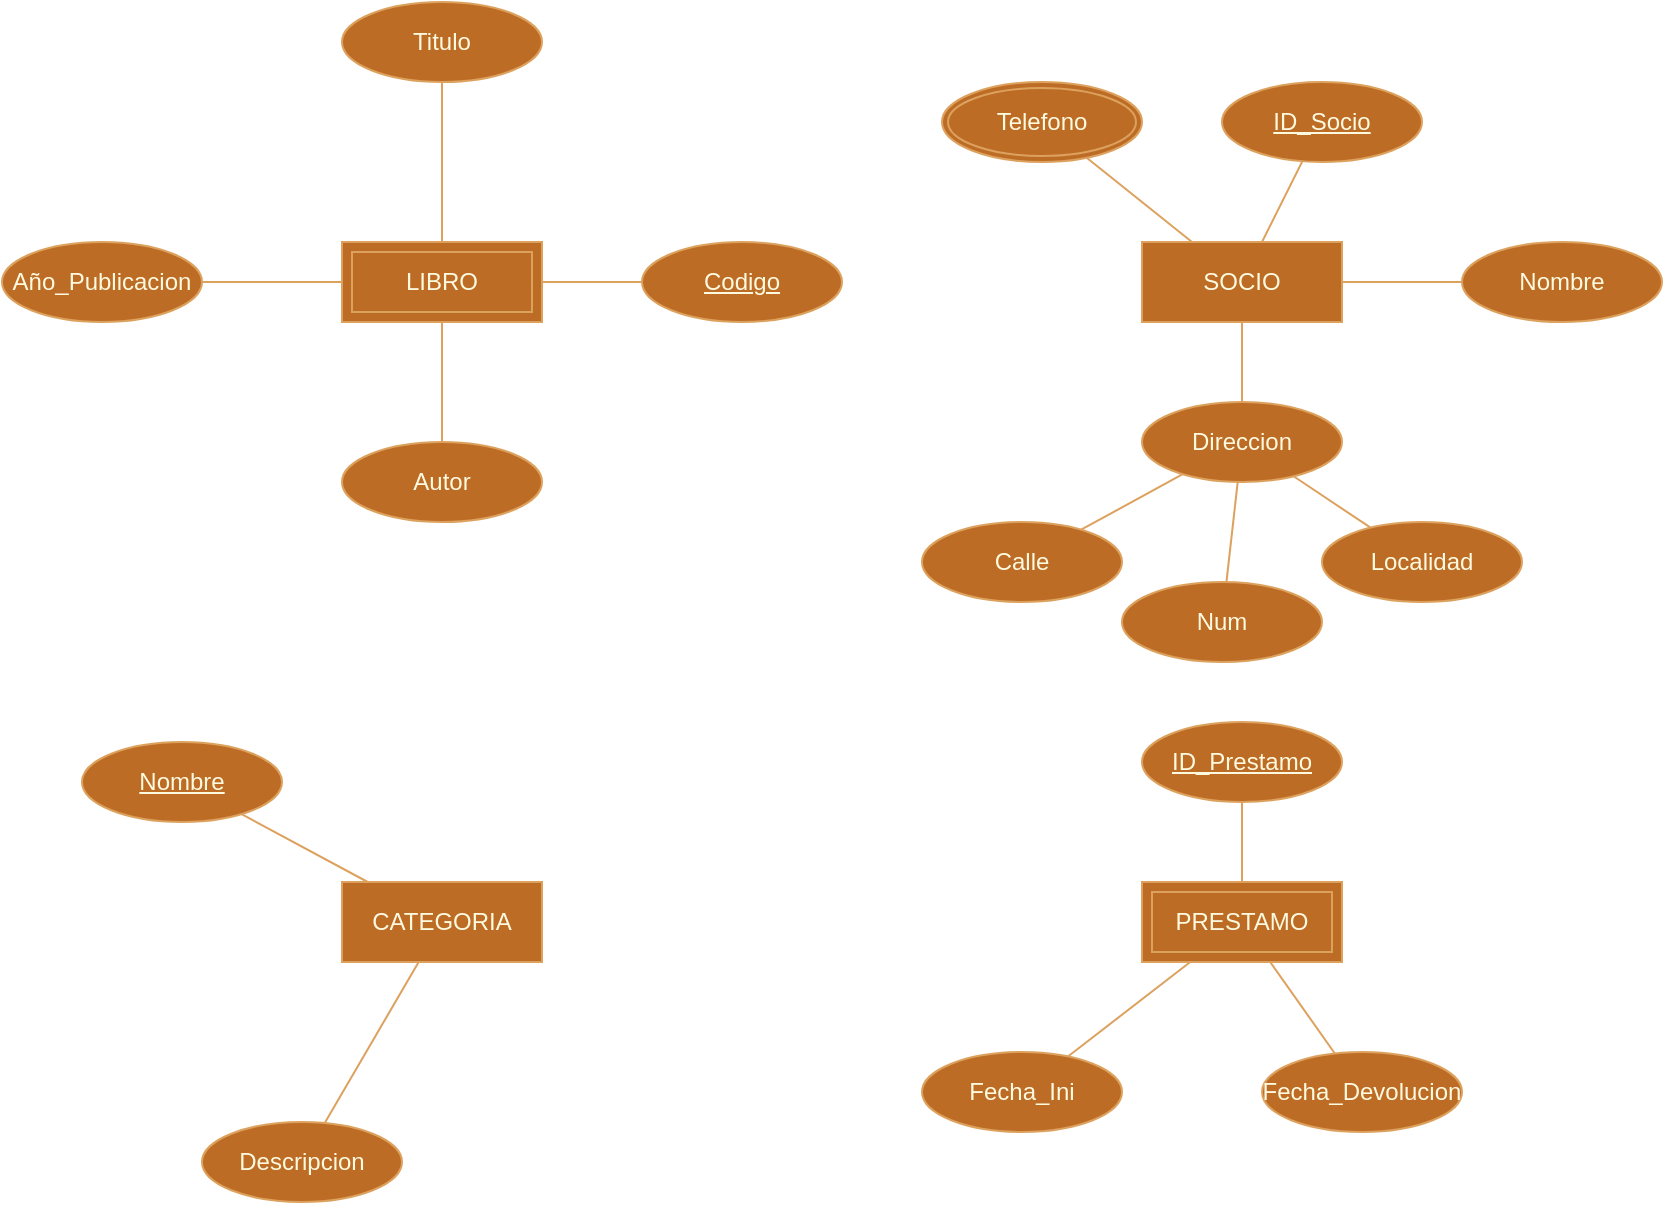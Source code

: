 <mxfile version="22.0.3" type="device">
  <diagram name="Página-1" id="KFQdwi5kzgcZLtmScvxz">
    <mxGraphModel dx="2261" dy="844" grid="1" gridSize="10" guides="1" tooltips="1" connect="1" arrows="1" fold="1" page="1" pageScale="1" pageWidth="827" pageHeight="1169" math="0" shadow="0">
      <root>
        <mxCell id="0" />
        <mxCell id="1" parent="0" />
        <mxCell id="DsQCdHmis_l2hhGoHAiG-31" style="edgeStyle=none;shape=connector;rounded=0;orthogonalLoop=1;jettySize=auto;html=1;labelBackgroundColor=default;strokeColor=#DDA15E;align=center;verticalAlign=middle;fontFamily=Helvetica;fontSize=11;fontColor=#FEFAE0;endArrow=none;endFill=0;fillColor=#BC6C25;" edge="1" parent="1" source="DsQCdHmis_l2hhGoHAiG-1" target="DsQCdHmis_l2hhGoHAiG-8">
          <mxGeometry relative="1" as="geometry" />
        </mxCell>
        <mxCell id="DsQCdHmis_l2hhGoHAiG-32" style="edgeStyle=none;shape=connector;rounded=0;orthogonalLoop=1;jettySize=auto;html=1;entryX=0.5;entryY=1;entryDx=0;entryDy=0;labelBackgroundColor=default;strokeColor=#DDA15E;align=center;verticalAlign=middle;fontFamily=Helvetica;fontSize=11;fontColor=#FEFAE0;endArrow=none;endFill=0;fillColor=#BC6C25;" edge="1" parent="1" source="DsQCdHmis_l2hhGoHAiG-1" target="DsQCdHmis_l2hhGoHAiG-5">
          <mxGeometry relative="1" as="geometry" />
        </mxCell>
        <mxCell id="DsQCdHmis_l2hhGoHAiG-33" style="edgeStyle=none;shape=connector;rounded=0;orthogonalLoop=1;jettySize=auto;html=1;labelBackgroundColor=default;strokeColor=#DDA15E;align=center;verticalAlign=middle;fontFamily=Helvetica;fontSize=11;fontColor=#FEFAE0;endArrow=none;endFill=0;fillColor=#BC6C25;" edge="1" parent="1" source="DsQCdHmis_l2hhGoHAiG-1" target="DsQCdHmis_l2hhGoHAiG-7">
          <mxGeometry relative="1" as="geometry" />
        </mxCell>
        <mxCell id="DsQCdHmis_l2hhGoHAiG-34" style="edgeStyle=none;shape=connector;rounded=0;orthogonalLoop=1;jettySize=auto;html=1;labelBackgroundColor=default;strokeColor=#DDA15E;align=center;verticalAlign=middle;fontFamily=Helvetica;fontSize=11;fontColor=#FEFAE0;endArrow=none;endFill=0;fillColor=#BC6C25;" edge="1" parent="1" source="DsQCdHmis_l2hhGoHAiG-1" target="DsQCdHmis_l2hhGoHAiG-6">
          <mxGeometry relative="1" as="geometry" />
        </mxCell>
        <mxCell id="DsQCdHmis_l2hhGoHAiG-1" value="LIBRO" style="shape=ext;margin=3;double=1;whiteSpace=wrap;html=1;align=center;labelBackgroundColor=none;fillColor=#BC6C25;strokeColor=#DDA15E;fontColor=#FEFAE0;" vertex="1" parent="1">
          <mxGeometry x="100" y="160" width="100" height="40" as="geometry" />
        </mxCell>
        <mxCell id="DsQCdHmis_l2hhGoHAiG-21" style="rounded=0;orthogonalLoop=1;jettySize=auto;html=1;strokeColor=#DDA15E;fontColor=#FEFAE0;fillColor=#BC6C25;endArrow=none;endFill=0;" edge="1" parent="1" source="DsQCdHmis_l2hhGoHAiG-2" target="DsQCdHmis_l2hhGoHAiG-20">
          <mxGeometry relative="1" as="geometry" />
        </mxCell>
        <mxCell id="DsQCdHmis_l2hhGoHAiG-22" style="edgeStyle=none;shape=connector;rounded=0;orthogonalLoop=1;jettySize=auto;html=1;labelBackgroundColor=default;strokeColor=#DDA15E;align=center;verticalAlign=middle;fontFamily=Helvetica;fontSize=11;fontColor=#FEFAE0;endArrow=none;endFill=0;fillColor=#BC6C25;" edge="1" parent="1" source="DsQCdHmis_l2hhGoHAiG-2" target="DsQCdHmis_l2hhGoHAiG-19">
          <mxGeometry relative="1" as="geometry" />
        </mxCell>
        <mxCell id="DsQCdHmis_l2hhGoHAiG-23" style="edgeStyle=none;shape=connector;rounded=0;orthogonalLoop=1;jettySize=auto;html=1;labelBackgroundColor=default;strokeColor=#DDA15E;align=center;verticalAlign=middle;fontFamily=Helvetica;fontSize=11;fontColor=#FEFAE0;endArrow=none;endFill=0;fillColor=#BC6C25;" edge="1" parent="1" source="DsQCdHmis_l2hhGoHAiG-2" target="DsQCdHmis_l2hhGoHAiG-18">
          <mxGeometry relative="1" as="geometry" />
        </mxCell>
        <mxCell id="DsQCdHmis_l2hhGoHAiG-2" value="PRESTAMO" style="shape=ext;margin=3;double=1;whiteSpace=wrap;html=1;align=center;labelBackgroundColor=none;fillColor=#BC6C25;strokeColor=#DDA15E;fontColor=#FEFAE0;" vertex="1" parent="1">
          <mxGeometry x="500" y="480" width="100" height="40" as="geometry" />
        </mxCell>
        <mxCell id="DsQCdHmis_l2hhGoHAiG-35" style="edgeStyle=none;shape=connector;rounded=0;orthogonalLoop=1;jettySize=auto;html=1;labelBackgroundColor=default;strokeColor=#DDA15E;align=center;verticalAlign=middle;fontFamily=Helvetica;fontSize=11;fontColor=#FEFAE0;endArrow=none;endFill=0;fillColor=#BC6C25;" edge="1" parent="1" source="DsQCdHmis_l2hhGoHAiG-3" target="DsQCdHmis_l2hhGoHAiG-16">
          <mxGeometry relative="1" as="geometry" />
        </mxCell>
        <mxCell id="DsQCdHmis_l2hhGoHAiG-36" style="edgeStyle=none;shape=connector;rounded=0;orthogonalLoop=1;jettySize=auto;html=1;labelBackgroundColor=default;strokeColor=#DDA15E;align=center;verticalAlign=middle;fontFamily=Helvetica;fontSize=11;fontColor=#FEFAE0;endArrow=none;endFill=0;fillColor=#BC6C25;" edge="1" parent="1" source="DsQCdHmis_l2hhGoHAiG-3" target="DsQCdHmis_l2hhGoHAiG-17">
          <mxGeometry relative="1" as="geometry" />
        </mxCell>
        <mxCell id="DsQCdHmis_l2hhGoHAiG-3" value="CATEGORIA" style="whiteSpace=wrap;html=1;align=center;strokeColor=#DDA15E;fontColor=#FEFAE0;fillColor=#BC6C25;" vertex="1" parent="1">
          <mxGeometry x="100" y="480" width="100" height="40" as="geometry" />
        </mxCell>
        <mxCell id="DsQCdHmis_l2hhGoHAiG-24" style="edgeStyle=none;shape=connector;rounded=0;orthogonalLoop=1;jettySize=auto;html=1;labelBackgroundColor=default;strokeColor=#DDA15E;align=center;verticalAlign=middle;fontFamily=Helvetica;fontSize=11;fontColor=#FEFAE0;endArrow=none;endFill=0;fillColor=#BC6C25;" edge="1" parent="1" source="DsQCdHmis_l2hhGoHAiG-4" target="DsQCdHmis_l2hhGoHAiG-12">
          <mxGeometry relative="1" as="geometry" />
        </mxCell>
        <mxCell id="DsQCdHmis_l2hhGoHAiG-28" style="edgeStyle=none;shape=connector;rounded=0;orthogonalLoop=1;jettySize=auto;html=1;labelBackgroundColor=default;strokeColor=#DDA15E;align=center;verticalAlign=middle;fontFamily=Helvetica;fontSize=11;fontColor=#FEFAE0;endArrow=none;endFill=0;fillColor=#BC6C25;" edge="1" parent="1" source="DsQCdHmis_l2hhGoHAiG-4" target="DsQCdHmis_l2hhGoHAiG-11">
          <mxGeometry relative="1" as="geometry" />
        </mxCell>
        <mxCell id="DsQCdHmis_l2hhGoHAiG-29" style="edgeStyle=none;shape=connector;rounded=0;orthogonalLoop=1;jettySize=auto;html=1;labelBackgroundColor=default;strokeColor=#DDA15E;align=center;verticalAlign=middle;fontFamily=Helvetica;fontSize=11;fontColor=#FEFAE0;endArrow=none;endFill=0;fillColor=#BC6C25;" edge="1" parent="1" source="DsQCdHmis_l2hhGoHAiG-4" target="DsQCdHmis_l2hhGoHAiG-10">
          <mxGeometry relative="1" as="geometry" />
        </mxCell>
        <mxCell id="DsQCdHmis_l2hhGoHAiG-30" style="edgeStyle=none;shape=connector;rounded=0;orthogonalLoop=1;jettySize=auto;html=1;labelBackgroundColor=default;strokeColor=#DDA15E;align=center;verticalAlign=middle;fontFamily=Helvetica;fontSize=11;fontColor=#FEFAE0;endArrow=none;endFill=0;fillColor=#BC6C25;" edge="1" parent="1" source="DsQCdHmis_l2hhGoHAiG-4" target="DsQCdHmis_l2hhGoHAiG-9">
          <mxGeometry relative="1" as="geometry" />
        </mxCell>
        <mxCell id="DsQCdHmis_l2hhGoHAiG-4" value="SOCIO" style="whiteSpace=wrap;html=1;align=center;strokeColor=#DDA15E;fontColor=#FEFAE0;fillColor=#BC6C25;" vertex="1" parent="1">
          <mxGeometry x="500" y="160" width="100" height="40" as="geometry" />
        </mxCell>
        <mxCell id="DsQCdHmis_l2hhGoHAiG-5" value="Titulo" style="ellipse;whiteSpace=wrap;html=1;align=center;strokeColor=#DDA15E;fontColor=#FEFAE0;fillColor=#BC6C25;" vertex="1" parent="1">
          <mxGeometry x="100" y="40" width="100" height="40" as="geometry" />
        </mxCell>
        <mxCell id="DsQCdHmis_l2hhGoHAiG-6" value="Año_Publicacion" style="ellipse;whiteSpace=wrap;html=1;align=center;strokeColor=#DDA15E;fontColor=#FEFAE0;fillColor=#BC6C25;" vertex="1" parent="1">
          <mxGeometry x="-70" y="160" width="100" height="40" as="geometry" />
        </mxCell>
        <mxCell id="DsQCdHmis_l2hhGoHAiG-7" value="Autor" style="ellipse;whiteSpace=wrap;html=1;align=center;strokeColor=#DDA15E;fontColor=#FEFAE0;fillColor=#BC6C25;" vertex="1" parent="1">
          <mxGeometry x="100" y="260" width="100" height="40" as="geometry" />
        </mxCell>
        <mxCell id="DsQCdHmis_l2hhGoHAiG-8" value="Codigo" style="ellipse;whiteSpace=wrap;html=1;align=center;fontStyle=4;strokeColor=#DDA15E;fontColor=#FEFAE0;fillColor=#BC6C25;" vertex="1" parent="1">
          <mxGeometry x="250" y="160" width="100" height="40" as="geometry" />
        </mxCell>
        <mxCell id="DsQCdHmis_l2hhGoHAiG-9" value="Telefono" style="ellipse;shape=doubleEllipse;margin=3;whiteSpace=wrap;html=1;align=center;strokeColor=#DDA15E;fontColor=#FEFAE0;fillColor=#BC6C25;" vertex="1" parent="1">
          <mxGeometry x="400" y="80" width="100" height="40" as="geometry" />
        </mxCell>
        <mxCell id="DsQCdHmis_l2hhGoHAiG-10" value="ID_Socio" style="ellipse;whiteSpace=wrap;html=1;align=center;fontStyle=4;strokeColor=#DDA15E;fontColor=#FEFAE0;fillColor=#BC6C25;" vertex="1" parent="1">
          <mxGeometry x="540" y="80" width="100" height="40" as="geometry" />
        </mxCell>
        <mxCell id="DsQCdHmis_l2hhGoHAiG-11" value="Nombre" style="ellipse;whiteSpace=wrap;html=1;align=center;strokeColor=#DDA15E;fontColor=#FEFAE0;fillColor=#BC6C25;" vertex="1" parent="1">
          <mxGeometry x="660" y="160" width="100" height="40" as="geometry" />
        </mxCell>
        <mxCell id="DsQCdHmis_l2hhGoHAiG-25" style="edgeStyle=none;shape=connector;rounded=0;orthogonalLoop=1;jettySize=auto;html=1;labelBackgroundColor=default;strokeColor=#DDA15E;align=center;verticalAlign=middle;fontFamily=Helvetica;fontSize=11;fontColor=#FEFAE0;endArrow=none;endFill=0;fillColor=#BC6C25;" edge="1" parent="1" source="DsQCdHmis_l2hhGoHAiG-12" target="DsQCdHmis_l2hhGoHAiG-13">
          <mxGeometry relative="1" as="geometry" />
        </mxCell>
        <mxCell id="DsQCdHmis_l2hhGoHAiG-26" style="edgeStyle=none;shape=connector;rounded=0;orthogonalLoop=1;jettySize=auto;html=1;labelBackgroundColor=default;strokeColor=#DDA15E;align=center;verticalAlign=middle;fontFamily=Helvetica;fontSize=11;fontColor=#FEFAE0;endArrow=none;endFill=0;fillColor=#BC6C25;" edge="1" parent="1" source="DsQCdHmis_l2hhGoHAiG-12" target="DsQCdHmis_l2hhGoHAiG-14">
          <mxGeometry relative="1" as="geometry" />
        </mxCell>
        <mxCell id="DsQCdHmis_l2hhGoHAiG-27" style="edgeStyle=none;shape=connector;rounded=0;orthogonalLoop=1;jettySize=auto;html=1;labelBackgroundColor=default;strokeColor=#DDA15E;align=center;verticalAlign=middle;fontFamily=Helvetica;fontSize=11;fontColor=#FEFAE0;endArrow=none;endFill=0;fillColor=#BC6C25;" edge="1" parent="1" source="DsQCdHmis_l2hhGoHAiG-12" target="DsQCdHmis_l2hhGoHAiG-15">
          <mxGeometry relative="1" as="geometry" />
        </mxCell>
        <mxCell id="DsQCdHmis_l2hhGoHAiG-12" value="Direccion" style="ellipse;whiteSpace=wrap;html=1;align=center;strokeColor=#DDA15E;fontColor=#FEFAE0;fillColor=#BC6C25;" vertex="1" parent="1">
          <mxGeometry x="500" y="240" width="100" height="40" as="geometry" />
        </mxCell>
        <mxCell id="DsQCdHmis_l2hhGoHAiG-13" value="Calle" style="ellipse;whiteSpace=wrap;html=1;align=center;strokeColor=#DDA15E;fontColor=#FEFAE0;fillColor=#BC6C25;" vertex="1" parent="1">
          <mxGeometry x="390" y="300" width="100" height="40" as="geometry" />
        </mxCell>
        <mxCell id="DsQCdHmis_l2hhGoHAiG-14" value="Num" style="ellipse;whiteSpace=wrap;html=1;align=center;strokeColor=#DDA15E;fontColor=#FEFAE0;fillColor=#BC6C25;" vertex="1" parent="1">
          <mxGeometry x="490" y="330" width="100" height="40" as="geometry" />
        </mxCell>
        <mxCell id="DsQCdHmis_l2hhGoHAiG-15" value="Localidad" style="ellipse;whiteSpace=wrap;html=1;align=center;strokeColor=#DDA15E;fontColor=#FEFAE0;fillColor=#BC6C25;" vertex="1" parent="1">
          <mxGeometry x="590" y="300" width="100" height="40" as="geometry" />
        </mxCell>
        <mxCell id="DsQCdHmis_l2hhGoHAiG-16" value="Nombre" style="ellipse;whiteSpace=wrap;html=1;align=center;fontStyle=4;strokeColor=#DDA15E;fontColor=#FEFAE0;fillColor=#BC6C25;" vertex="1" parent="1">
          <mxGeometry x="-30" y="410" width="100" height="40" as="geometry" />
        </mxCell>
        <mxCell id="DsQCdHmis_l2hhGoHAiG-17" value="Descripcion" style="ellipse;whiteSpace=wrap;html=1;align=center;strokeColor=#DDA15E;fontColor=#FEFAE0;fillColor=#BC6C25;" vertex="1" parent="1">
          <mxGeometry x="30" y="600" width="100" height="40" as="geometry" />
        </mxCell>
        <mxCell id="DsQCdHmis_l2hhGoHAiG-18" value="ID_Prestamo" style="ellipse;whiteSpace=wrap;html=1;align=center;fontStyle=4;strokeColor=#DDA15E;fontColor=#FEFAE0;fillColor=#BC6C25;" vertex="1" parent="1">
          <mxGeometry x="500" y="400" width="100" height="40" as="geometry" />
        </mxCell>
        <mxCell id="DsQCdHmis_l2hhGoHAiG-19" value="Fecha_Ini" style="ellipse;whiteSpace=wrap;html=1;align=center;strokeColor=#DDA15E;fontColor=#FEFAE0;fillColor=#BC6C25;" vertex="1" parent="1">
          <mxGeometry x="390" y="565" width="100" height="40" as="geometry" />
        </mxCell>
        <mxCell id="DsQCdHmis_l2hhGoHAiG-20" value="Fecha_Devolucion" style="ellipse;whiteSpace=wrap;html=1;align=center;strokeColor=#DDA15E;fontColor=#FEFAE0;fillColor=#BC6C25;" vertex="1" parent="1">
          <mxGeometry x="560" y="565" width="100" height="40" as="geometry" />
        </mxCell>
      </root>
    </mxGraphModel>
  </diagram>
</mxfile>
